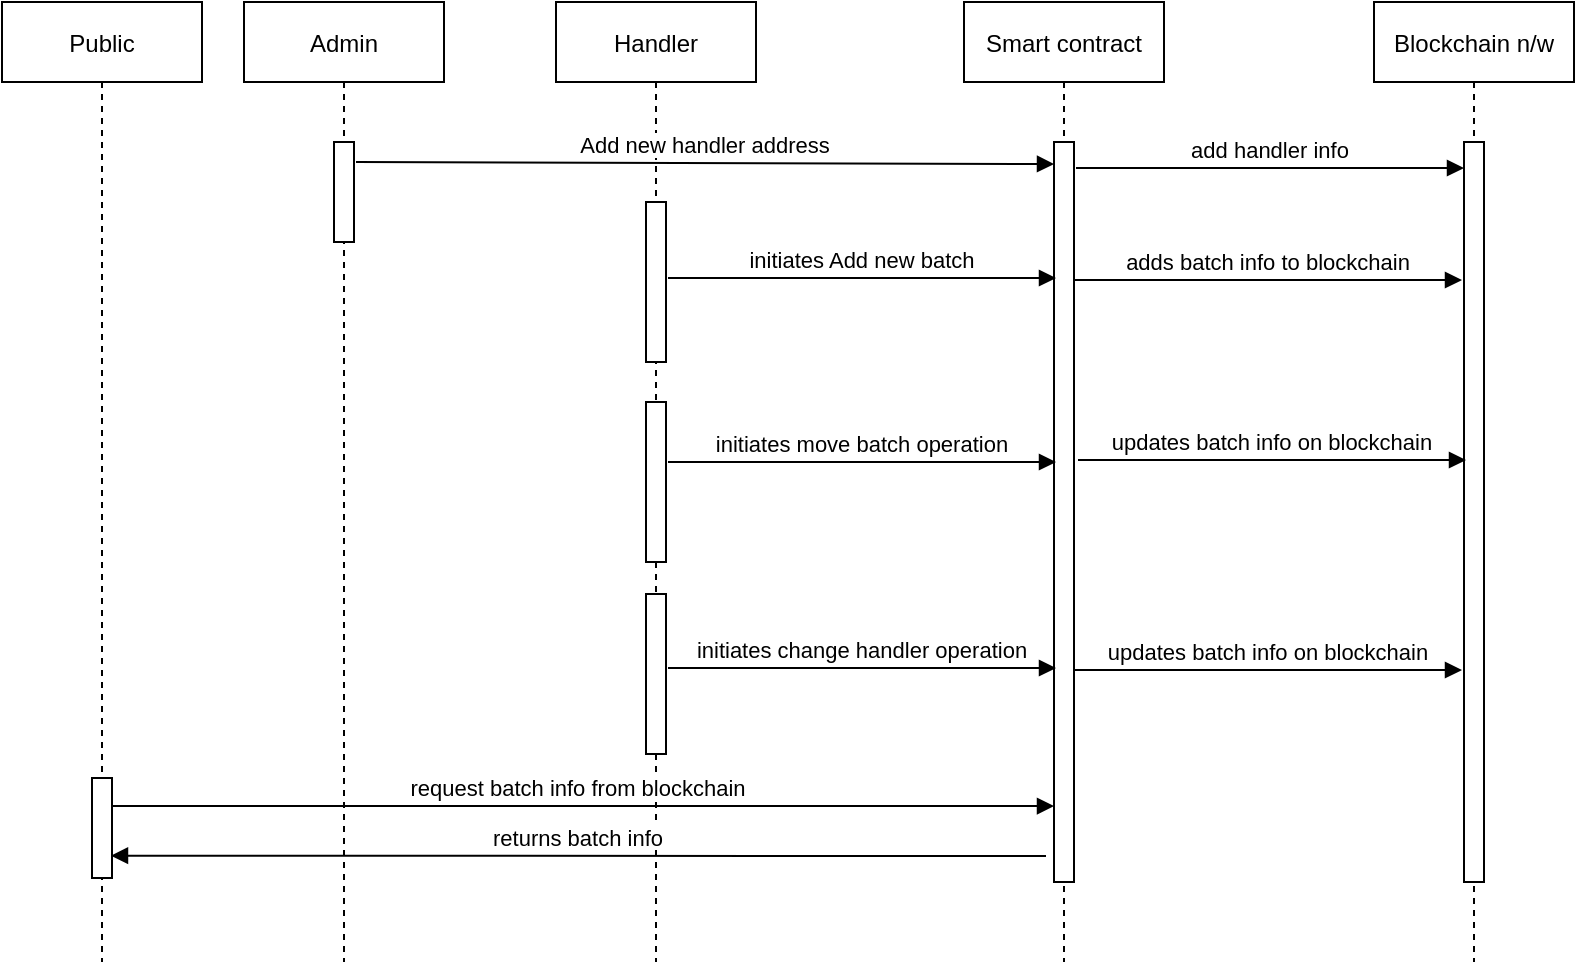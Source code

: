 <mxfile version="17.3.0" type="device"><diagram id="kgpKYQtTHZ0yAKxKKP6v" name="Page-1"><mxGraphModel dx="796" dy="497" grid="1" gridSize="10" guides="1" tooltips="1" connect="1" arrows="1" fold="1" page="1" pageScale="1" pageWidth="850" pageHeight="1100" math="0" shadow="0"><root><mxCell id="0"/><mxCell id="1" parent="0"/><mxCell id="3nuBFxr9cyL0pnOWT2aG-1" value="Admin" style="shape=umlLifeline;perimeter=lifelinePerimeter;container=1;collapsible=0;recursiveResize=0;rounded=0;shadow=0;strokeWidth=1;" parent="1" vertex="1"><mxGeometry x="144" y="80" width="100" height="480" as="geometry"/></mxCell><mxCell id="3nuBFxr9cyL0pnOWT2aG-2" value="" style="points=[];perimeter=orthogonalPerimeter;rounded=0;shadow=0;strokeWidth=1;" parent="3nuBFxr9cyL0pnOWT2aG-1" vertex="1"><mxGeometry x="45" y="70" width="10" height="50" as="geometry"/></mxCell><mxCell id="3nuBFxr9cyL0pnOWT2aG-5" value="Handler" style="shape=umlLifeline;perimeter=lifelinePerimeter;container=1;collapsible=0;recursiveResize=0;rounded=0;shadow=0;strokeWidth=1;" parent="1" vertex="1"><mxGeometry x="300" y="80" width="100" height="480" as="geometry"/></mxCell><mxCell id="3nuBFxr9cyL0pnOWT2aG-6" value="" style="points=[];perimeter=orthogonalPerimeter;rounded=0;shadow=0;strokeWidth=1;" parent="3nuBFxr9cyL0pnOWT2aG-5" vertex="1"><mxGeometry x="45" y="100" width="10" height="80" as="geometry"/></mxCell><mxCell id="vVwbLqjvNgxZZLchbjn3-4" value="" style="points=[];perimeter=orthogonalPerimeter;rounded=0;shadow=0;strokeWidth=1;" parent="3nuBFxr9cyL0pnOWT2aG-5" vertex="1"><mxGeometry x="45" y="200" width="10" height="80" as="geometry"/></mxCell><mxCell id="3nuBFxr9cyL0pnOWT2aG-8" value="Add new handler address" style="verticalAlign=bottom;endArrow=block;entryX=-0.1;entryY=0.058;shadow=0;strokeWidth=1;entryDx=0;entryDy=0;entryPerimeter=0;" parent="1" edge="1"><mxGeometry relative="1" as="geometry"><mxPoint x="200" y="160" as="sourcePoint"/><mxPoint x="549" y="161.02" as="targetPoint"/></mxGeometry></mxCell><mxCell id="vVwbLqjvNgxZZLchbjn3-1" value="Smart contract" style="shape=umlLifeline;perimeter=lifelinePerimeter;container=1;collapsible=0;recursiveResize=0;rounded=0;shadow=0;strokeWidth=1;" parent="1" vertex="1"><mxGeometry x="504" y="80" width="100" height="480" as="geometry"/></mxCell><mxCell id="vVwbLqjvNgxZZLchbjn3-2" value="" style="points=[];perimeter=orthogonalPerimeter;rounded=0;shadow=0;strokeWidth=1;" parent="vVwbLqjvNgxZZLchbjn3-1" vertex="1"><mxGeometry x="45" y="70" width="10" height="370" as="geometry"/></mxCell><mxCell id="NZWV0p6nHJWoZf9ngbc8-5" value="request batch info from blockchain" style="verticalAlign=bottom;endArrow=block;entryX=-0.1;entryY=0.058;shadow=0;strokeWidth=1;entryDx=0;entryDy=0;entryPerimeter=0;" edge="1" parent="vVwbLqjvNgxZZLchbjn3-1"><mxGeometry relative="1" as="geometry"><mxPoint x="-431.5" y="402.02" as="sourcePoint"/><mxPoint x="45" y="402.02" as="targetPoint"/></mxGeometry></mxCell><mxCell id="vVwbLqjvNgxZZLchbjn3-6" value="initiates Add new batch" style="verticalAlign=bottom;endArrow=block;shadow=0;strokeWidth=1;exitX=1.1;exitY=0.145;exitDx=0;exitDy=0;exitPerimeter=0;" parent="1" edge="1"><mxGeometry relative="1" as="geometry"><mxPoint x="356" y="218.04" as="sourcePoint"/><mxPoint x="550" y="218" as="targetPoint"/></mxGeometry></mxCell><mxCell id="vVwbLqjvNgxZZLchbjn3-8" value="initiates move batch operation" style="verticalAlign=bottom;endArrow=block;shadow=0;strokeWidth=1;exitX=1.1;exitY=0.145;exitDx=0;exitDy=0;exitPerimeter=0;" parent="1" edge="1"><mxGeometry relative="1" as="geometry"><mxPoint x="356" y="310.04" as="sourcePoint"/><mxPoint x="550" y="310" as="targetPoint"/></mxGeometry></mxCell><mxCell id="vVwbLqjvNgxZZLchbjn3-9" value="" style="points=[];perimeter=orthogonalPerimeter;rounded=0;shadow=0;strokeWidth=1;" parent="1" vertex="1"><mxGeometry x="345" y="376" width="10" height="80" as="geometry"/></mxCell><mxCell id="vVwbLqjvNgxZZLchbjn3-11" value="initiates change handler operation" style="verticalAlign=bottom;endArrow=block;shadow=0;strokeWidth=1;exitX=1.1;exitY=0.145;exitDx=0;exitDy=0;exitPerimeter=0;" parent="1" edge="1"><mxGeometry relative="1" as="geometry"><mxPoint x="356" y="413.04" as="sourcePoint"/><mxPoint x="550" y="413" as="targetPoint"/></mxGeometry></mxCell><mxCell id="vVwbLqjvNgxZZLchbjn3-15" value="Blockchain n/w" style="shape=umlLifeline;perimeter=lifelinePerimeter;container=1;collapsible=0;recursiveResize=0;rounded=0;shadow=0;strokeWidth=1;" parent="1" vertex="1"><mxGeometry x="709" y="80" width="100" height="480" as="geometry"/></mxCell><mxCell id="vVwbLqjvNgxZZLchbjn3-16" value="" style="points=[];perimeter=orthogonalPerimeter;rounded=0;shadow=0;strokeWidth=1;" parent="vVwbLqjvNgxZZLchbjn3-15" vertex="1"><mxGeometry x="45" y="70" width="10" height="370" as="geometry"/></mxCell><mxCell id="vVwbLqjvNgxZZLchbjn3-22" value="updates batch info on blockchain" style="verticalAlign=bottom;endArrow=block;shadow=0;strokeWidth=1;exitX=1.1;exitY=0.145;exitDx=0;exitDy=0;exitPerimeter=0;" parent="vVwbLqjvNgxZZLchbjn3-15" edge="1"><mxGeometry relative="1" as="geometry"><mxPoint x="-150" y="334.04" as="sourcePoint"/><mxPoint x="44" y="334" as="targetPoint"/></mxGeometry></mxCell><mxCell id="vVwbLqjvNgxZZLchbjn3-18" value="adds batch info to blockchain" style="verticalAlign=bottom;endArrow=block;shadow=0;strokeWidth=1;exitX=1.1;exitY=0.145;exitDx=0;exitDy=0;exitPerimeter=0;" parent="1" edge="1"><mxGeometry relative="1" as="geometry"><mxPoint x="559" y="219.04" as="sourcePoint"/><mxPoint x="753" y="219" as="targetPoint"/></mxGeometry></mxCell><mxCell id="vVwbLqjvNgxZZLchbjn3-19" value="add handler info" style="verticalAlign=bottom;endArrow=block;shadow=0;strokeWidth=1;exitX=1.1;exitY=0.145;exitDx=0;exitDy=0;exitPerimeter=0;" parent="1" edge="1"><mxGeometry relative="1" as="geometry"><mxPoint x="560" y="163.04" as="sourcePoint"/><mxPoint x="754" y="163" as="targetPoint"/></mxGeometry></mxCell><mxCell id="vVwbLqjvNgxZZLchbjn3-20" value="updates batch info on blockchain" style="verticalAlign=bottom;endArrow=block;shadow=0;strokeWidth=1;exitX=1.1;exitY=0.145;exitDx=0;exitDy=0;exitPerimeter=0;" parent="1" edge="1"><mxGeometry relative="1" as="geometry"><mxPoint x="561" y="309.04" as="sourcePoint"/><mxPoint x="755" y="309" as="targetPoint"/></mxGeometry></mxCell><mxCell id="NZWV0p6nHJWoZf9ngbc8-3" value="Public" style="shape=umlLifeline;perimeter=lifelinePerimeter;container=1;collapsible=0;recursiveResize=0;rounded=0;shadow=0;strokeWidth=1;" vertex="1" parent="1"><mxGeometry x="23" y="80" width="100" height="480" as="geometry"/></mxCell><mxCell id="NZWV0p6nHJWoZf9ngbc8-4" value="" style="points=[];perimeter=orthogonalPerimeter;rounded=0;shadow=0;strokeWidth=1;" vertex="1" parent="NZWV0p6nHJWoZf9ngbc8-3"><mxGeometry x="45" y="388" width="10" height="50" as="geometry"/></mxCell><mxCell id="NZWV0p6nHJWoZf9ngbc8-6" value="returns batch info" style="verticalAlign=bottom;endArrow=block;shadow=0;strokeWidth=1;" edge="1" parent="1"><mxGeometry relative="1" as="geometry"><mxPoint x="545" y="507" as="sourcePoint"/><mxPoint x="77.5" y="506.84" as="targetPoint"/></mxGeometry></mxCell></root></mxGraphModel></diagram></mxfile>